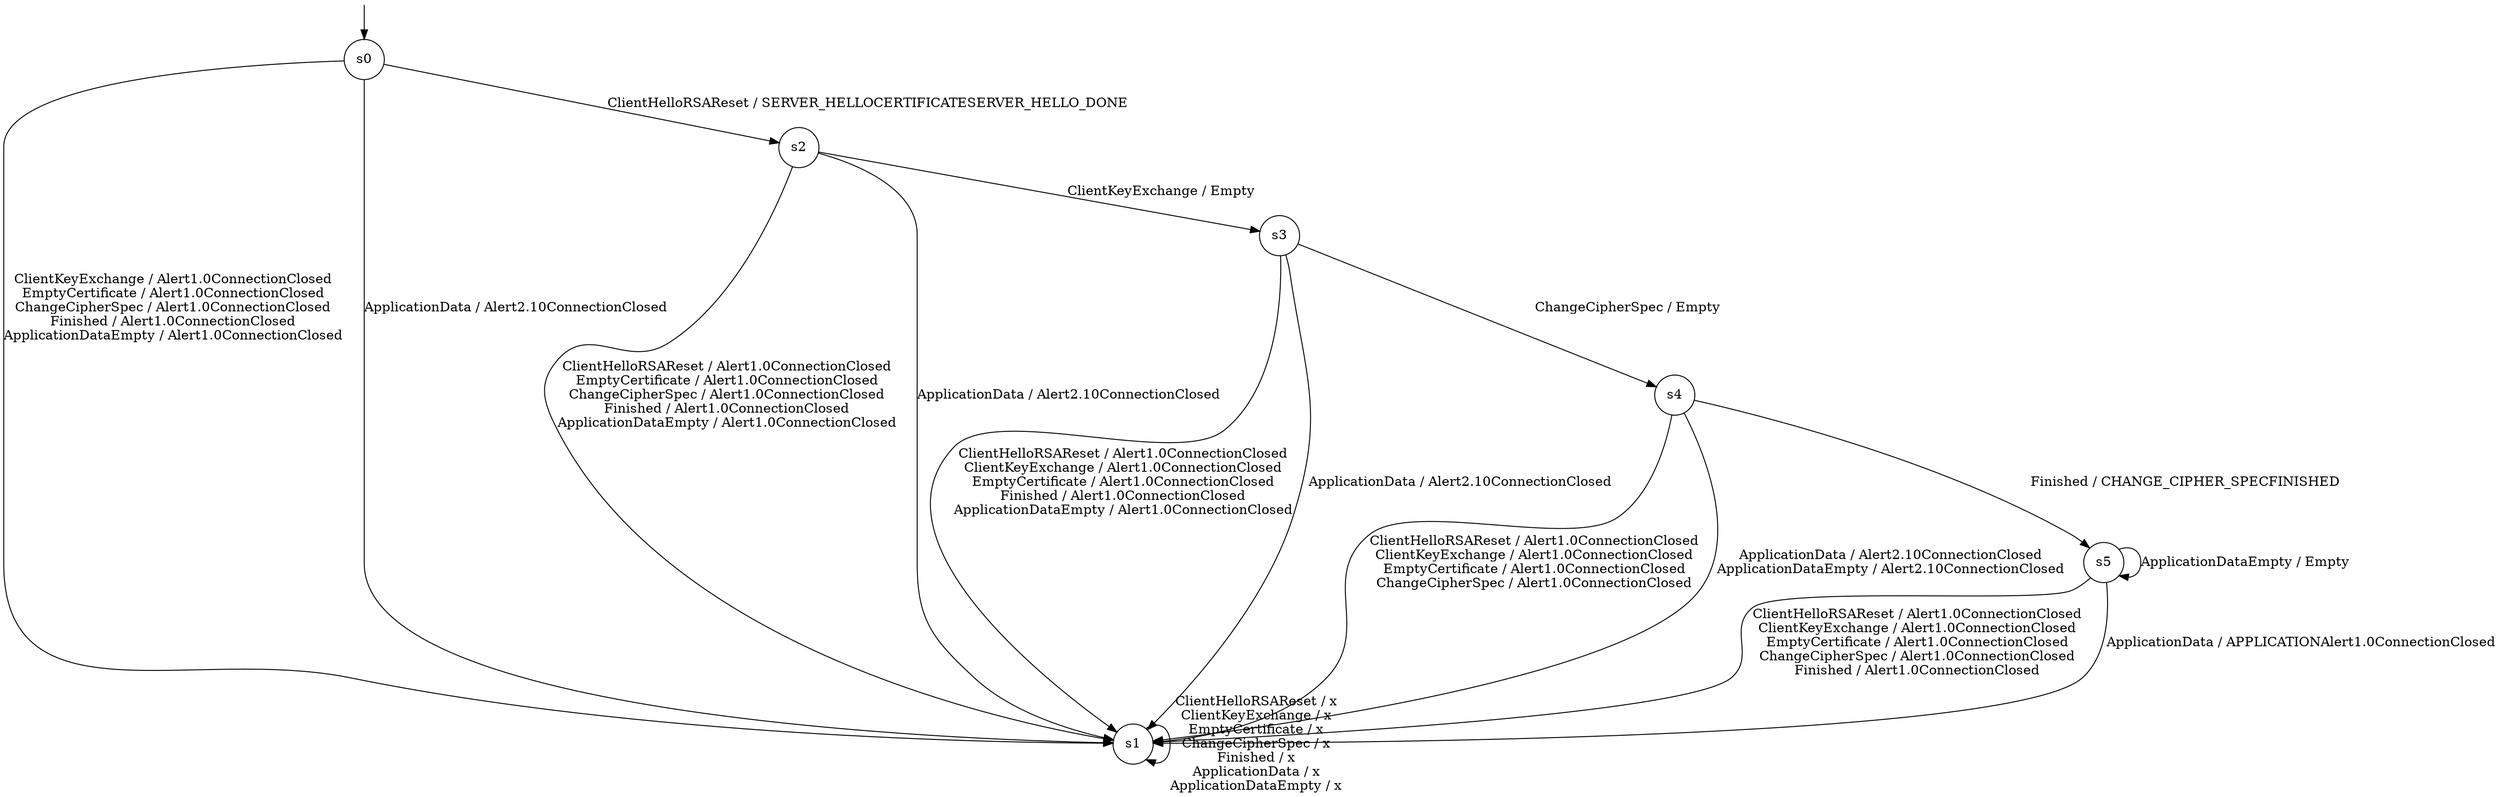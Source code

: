 digraph g {

	s0 [shape="circle" label="s0"];
	s1 [shape="circle" label="s1"];
	s2 [shape="circle" label="s2"];
	s3 [shape="circle" label="s3"];
	s4 [shape="circle" label="s4"];
	s5 [shape="circle" label="s5"];

__start0 [label="" shape="none" width="0" height="0"];
__start0 -> s0;

	s0 -> s2 [label="ClientHelloRSAReset / SERVER_HELLOCERTIFICATESERVER_HELLO_DONE\n"];
	s0 -> s1 [label="ClientKeyExchange / Alert1.0ConnectionClosed\nEmptyCertificate / Alert1.0ConnectionClosed\nChangeCipherSpec / Alert1.0ConnectionClosed\nFinished / Alert1.0ConnectionClosed\nApplicationDataEmpty / Alert1.0ConnectionClosed\n"];
	s0 -> s1 [label="ApplicationData / Alert2.10ConnectionClosed\n"];
	s1 -> s1 [label="ClientHelloRSAReset / x\nClientKeyExchange / x\nEmptyCertificate / x\nChangeCipherSpec / x\nFinished / x\nApplicationData / x\nApplicationDataEmpty / x\n"];
	s2 -> s1 [label="ClientHelloRSAReset / Alert1.0ConnectionClosed\nEmptyCertificate / Alert1.0ConnectionClosed\nChangeCipherSpec / Alert1.0ConnectionClosed\nFinished / Alert1.0ConnectionClosed\nApplicationDataEmpty / Alert1.0ConnectionClosed\n"];
	s2 -> s3 [label="ClientKeyExchange / Empty\n"];
	s2 -> s1 [label="ApplicationData / Alert2.10ConnectionClosed\n"];
	s3 -> s1 [label="ClientHelloRSAReset / Alert1.0ConnectionClosed\nClientKeyExchange / Alert1.0ConnectionClosed\nEmptyCertificate / Alert1.0ConnectionClosed\nFinished / Alert1.0ConnectionClosed\nApplicationDataEmpty / Alert1.0ConnectionClosed\n"];
	s3 -> s4 [label="ChangeCipherSpec / Empty\n"];
	s3 -> s1 [label="ApplicationData / Alert2.10ConnectionClosed\n"];
	s4 -> s1 [label="ClientHelloRSAReset / Alert1.0ConnectionClosed\nClientKeyExchange / Alert1.0ConnectionClosed\nEmptyCertificate / Alert1.0ConnectionClosed\nChangeCipherSpec / Alert1.0ConnectionClosed\n"];
	s4 -> s5 [label="Finished / CHANGE_CIPHER_SPECFINISHED\n"];
	s4 -> s1 [label="ApplicationData / Alert2.10ConnectionClosed\nApplicationDataEmpty / Alert2.10ConnectionClosed\n"];
	s5 -> s1 [label="ClientHelloRSAReset / Alert1.0ConnectionClosed\nClientKeyExchange / Alert1.0ConnectionClosed\nEmptyCertificate / Alert1.0ConnectionClosed\nChangeCipherSpec / Alert1.0ConnectionClosed\nFinished / Alert1.0ConnectionClosed\n"];
	s5 -> s1 [label="ApplicationData / APPLICATIONAlert1.0ConnectionClosed\n"];
	s5 -> s5 [label="ApplicationDataEmpty / Empty\n"];
}